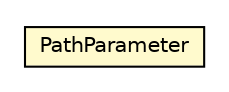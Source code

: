#!/usr/local/bin/dot
#
# Class diagram 
# Generated by UMLGraph version R5_6-24-gf6e263 (http://www.umlgraph.org/)
#

digraph G {
	edge [fontname="Helvetica",fontsize=10,labelfontname="Helvetica",labelfontsize=10];
	node [fontname="Helvetica",fontsize=10,shape=plaintext];
	nodesep=0.25;
	ranksep=0.5;
	rankdir=LR;
	// com.gwtplatform.carstore.shared.rest.PathParameter
	c281064 [label=<<table title="com.gwtplatform.carstore.shared.rest.PathParameter" border="0" cellborder="1" cellspacing="0" cellpadding="2" port="p" bgcolor="lemonChiffon" href="./PathParameter.html">
		<tr><td><table border="0" cellspacing="0" cellpadding="1">
<tr><td align="center" balign="center"> PathParameter </td></tr>
		</table></td></tr>
		</table>>, URL="./PathParameter.html", fontname="Helvetica", fontcolor="black", fontsize=10.0];
}


